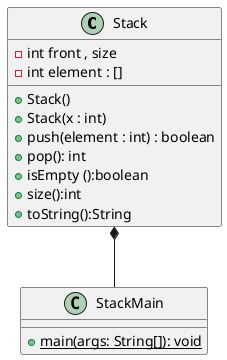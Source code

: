 @startuml
'https://plantuml.com/class-diagram
class Stack{
-int front , size
-int element : []
+Stack()
+Stack(x : int)
+push(element : int) : boolean
+pop(): int
+isEmpty ():boolean
+size():int
+toString():String
}
class StackMain{
+ {static}main(args: String[]): void
}
Stack *--StackMain
@enduml